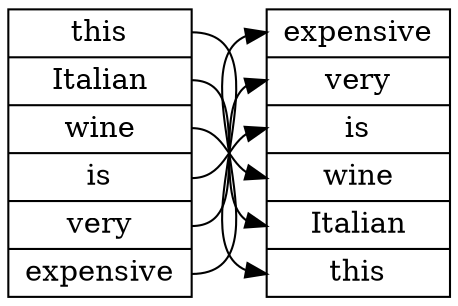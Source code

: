 digraph {
  rankdir=LR ;
  node [shape = record] ;
   
  struct0[label = "<n0> this | <n1> Italian | <n2> wine | <n3> is | <n4> very | <n5> expensive"] ;
  struct0:n0:e -> struct1:n5:w ;
  struct0:n1:e -> struct1:n4:w ;
  struct0:n2:e -> struct1:n3:w ;
  struct0:n3:e -> struct1:n2:w ;
  struct0:n4:e -> struct1:n1:w ;
  struct0:n5:e -> struct1:n0:w ;
  struct1[label = "<n0> expensive | <n1> very | <n2> is | <n3> wine | <n4> Italian | <n5> this"] ;
}